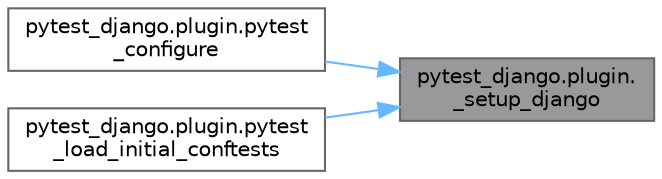 digraph "pytest_django.plugin._setup_django"
{
 // LATEX_PDF_SIZE
  bgcolor="transparent";
  edge [fontname=Helvetica,fontsize=10,labelfontname=Helvetica,labelfontsize=10];
  node [fontname=Helvetica,fontsize=10,shape=box,height=0.2,width=0.4];
  rankdir="RL";
  Node1 [id="Node000001",label="pytest_django.plugin.\l_setup_django",height=0.2,width=0.4,color="gray40", fillcolor="grey60", style="filled", fontcolor="black",tooltip=" "];
  Node1 -> Node2 [id="edge1_Node000001_Node000002",dir="back",color="steelblue1",style="solid",tooltip=" "];
  Node2 [id="Node000002",label="pytest_django.plugin.pytest\l_configure",height=0.2,width=0.4,color="grey40", fillcolor="white", style="filled",URL="$namespacepytest__django_1_1plugin.html#a46eb975307e3a3c2e325aa098e173094",tooltip=" "];
  Node1 -> Node3 [id="edge2_Node000001_Node000003",dir="back",color="steelblue1",style="solid",tooltip=" "];
  Node3 [id="Node000003",label="pytest_django.plugin.pytest\l_load_initial_conftests",height=0.2,width=0.4,color="grey40", fillcolor="white", style="filled",URL="$namespacepytest__django_1_1plugin.html#a95118bb9f595420806df4987f0e4fe49",tooltip=" "];
}

